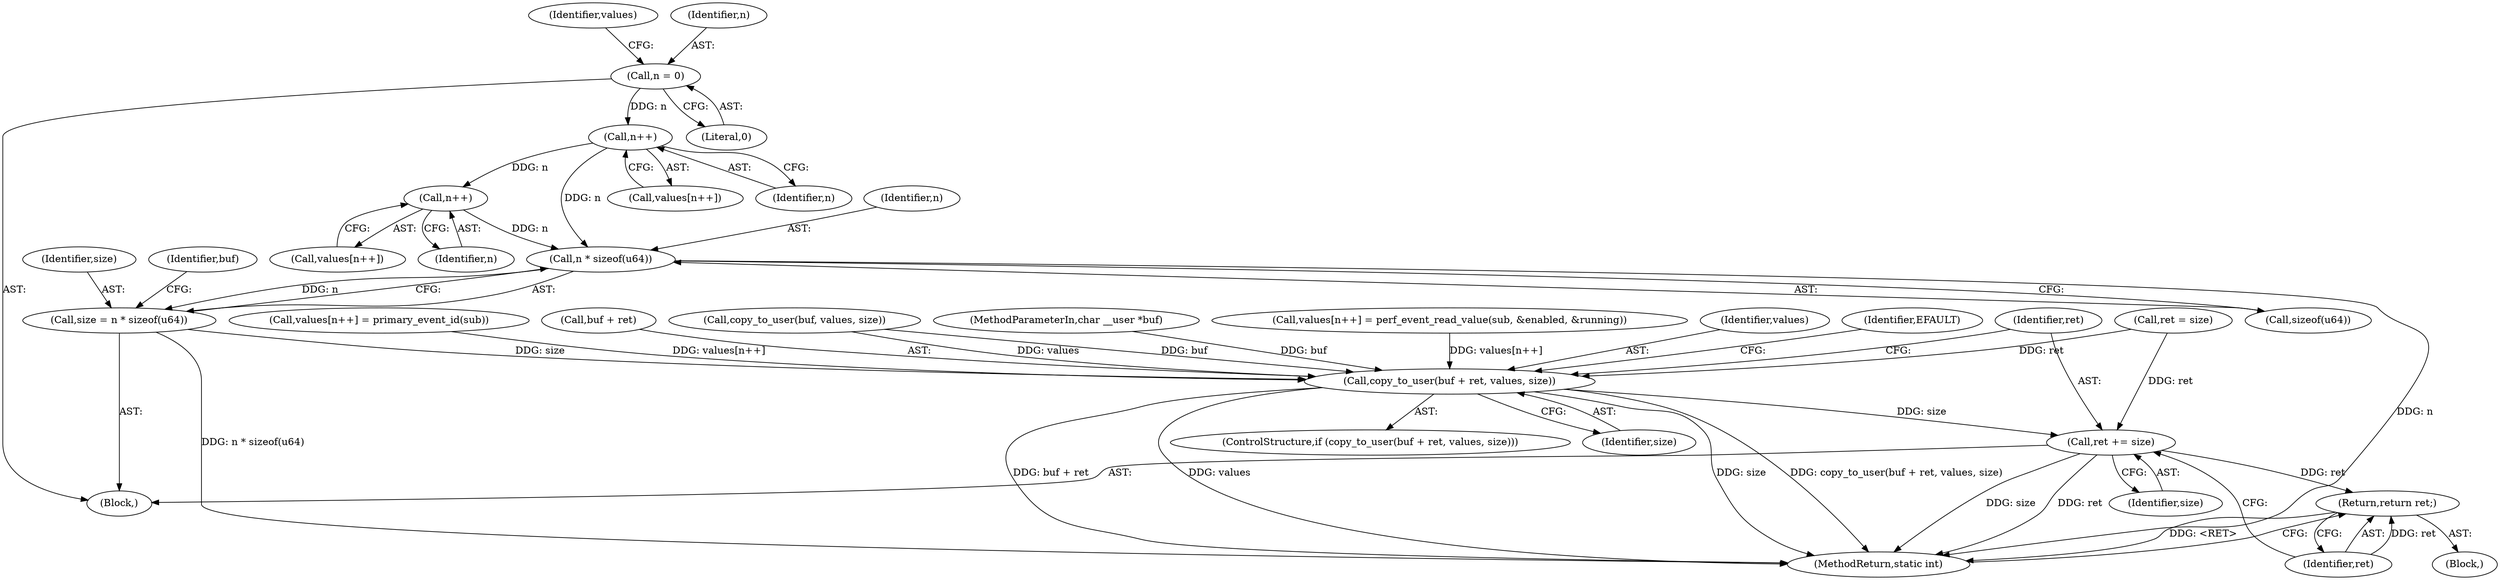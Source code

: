digraph "0_linux_f63a8daa5812afef4f06c962351687e1ff9ccb2b_4@API" {
"1000236" [label="(Call,n * sizeof(u64))"];
"1000215" [label="(Call,n++)"];
"1000209" [label="(Call,n = 0)"];
"1000230" [label="(Call,n++)"];
"1000234" [label="(Call,size = n * sizeof(u64))"];
"1000241" [label="(Call,copy_to_user(buf + ret, values, size))"];
"1000251" [label="(Call,ret += size)"];
"1000254" [label="(Return,return ret;)"];
"1000256" [label="(MethodReturn,static int)"];
"1000242" [label="(Call,buf + ret)"];
"1000241" [label="(Call,copy_to_user(buf + ret, values, size))"];
"1000209" [label="(Call,n = 0)"];
"1000240" [label="(ControlStructure,if (copy_to_user(buf + ret, values, size)))"];
"1000235" [label="(Identifier,size)"];
"1000212" [label="(Call,values[n++] = perf_event_read_value(sub, &enabled, &running))"];
"1000237" [label="(Identifier,n)"];
"1000236" [label="(Call,n * sizeof(u64))"];
"1000234" [label="(Call,size = n * sizeof(u64))"];
"1000245" [label="(Identifier,values)"];
"1000250" [label="(Identifier,EFAULT)"];
"1000230" [label="(Call,n++)"];
"1000243" [label="(Identifier,buf)"];
"1000253" [label="(Identifier,size)"];
"1000198" [label="(Call,copy_to_user(buf, values, size))"];
"1000214" [label="(Identifier,values)"];
"1000252" [label="(Identifier,ret)"];
"1000255" [label="(Identifier,ret)"];
"1000227" [label="(Call,values[n++] = primary_event_id(sub))"];
"1000208" [label="(Block,)"];
"1000254" [label="(Return,return ret;)"];
"1000211" [label="(Literal,0)"];
"1000238" [label="(Call,sizeof(u64))"];
"1000231" [label="(Identifier,n)"];
"1000213" [label="(Call,values[n++])"];
"1000215" [label="(Call,n++)"];
"1000246" [label="(Identifier,size)"];
"1000251" [label="(Call,ret += size)"];
"1000216" [label="(Identifier,n)"];
"1000205" [label="(Call,ret = size)"];
"1000104" [label="(Block,)"];
"1000103" [label="(MethodParameterIn,char __user *buf)"];
"1000210" [label="(Identifier,n)"];
"1000228" [label="(Call,values[n++])"];
"1000236" -> "1000234"  [label="AST: "];
"1000236" -> "1000238"  [label="CFG: "];
"1000237" -> "1000236"  [label="AST: "];
"1000238" -> "1000236"  [label="AST: "];
"1000234" -> "1000236"  [label="CFG: "];
"1000236" -> "1000256"  [label="DDG: n"];
"1000236" -> "1000234"  [label="DDG: n"];
"1000215" -> "1000236"  [label="DDG: n"];
"1000230" -> "1000236"  [label="DDG: n"];
"1000215" -> "1000213"  [label="AST: "];
"1000215" -> "1000216"  [label="CFG: "];
"1000216" -> "1000215"  [label="AST: "];
"1000213" -> "1000215"  [label="CFG: "];
"1000209" -> "1000215"  [label="DDG: n"];
"1000215" -> "1000230"  [label="DDG: n"];
"1000209" -> "1000208"  [label="AST: "];
"1000209" -> "1000211"  [label="CFG: "];
"1000210" -> "1000209"  [label="AST: "];
"1000211" -> "1000209"  [label="AST: "];
"1000214" -> "1000209"  [label="CFG: "];
"1000230" -> "1000228"  [label="AST: "];
"1000230" -> "1000231"  [label="CFG: "];
"1000231" -> "1000230"  [label="AST: "];
"1000228" -> "1000230"  [label="CFG: "];
"1000234" -> "1000208"  [label="AST: "];
"1000235" -> "1000234"  [label="AST: "];
"1000243" -> "1000234"  [label="CFG: "];
"1000234" -> "1000256"  [label="DDG: n * sizeof(u64)"];
"1000234" -> "1000241"  [label="DDG: size"];
"1000241" -> "1000240"  [label="AST: "];
"1000241" -> "1000246"  [label="CFG: "];
"1000242" -> "1000241"  [label="AST: "];
"1000245" -> "1000241"  [label="AST: "];
"1000246" -> "1000241"  [label="AST: "];
"1000250" -> "1000241"  [label="CFG: "];
"1000252" -> "1000241"  [label="CFG: "];
"1000241" -> "1000256"  [label="DDG: buf + ret"];
"1000241" -> "1000256"  [label="DDG: values"];
"1000241" -> "1000256"  [label="DDG: size"];
"1000241" -> "1000256"  [label="DDG: copy_to_user(buf + ret, values, size)"];
"1000198" -> "1000241"  [label="DDG: buf"];
"1000198" -> "1000241"  [label="DDG: values"];
"1000103" -> "1000241"  [label="DDG: buf"];
"1000205" -> "1000241"  [label="DDG: ret"];
"1000227" -> "1000241"  [label="DDG: values[n++]"];
"1000212" -> "1000241"  [label="DDG: values[n++]"];
"1000241" -> "1000251"  [label="DDG: size"];
"1000251" -> "1000208"  [label="AST: "];
"1000251" -> "1000253"  [label="CFG: "];
"1000252" -> "1000251"  [label="AST: "];
"1000253" -> "1000251"  [label="AST: "];
"1000255" -> "1000251"  [label="CFG: "];
"1000251" -> "1000256"  [label="DDG: size"];
"1000251" -> "1000256"  [label="DDG: ret"];
"1000205" -> "1000251"  [label="DDG: ret"];
"1000251" -> "1000254"  [label="DDG: ret"];
"1000254" -> "1000104"  [label="AST: "];
"1000254" -> "1000255"  [label="CFG: "];
"1000255" -> "1000254"  [label="AST: "];
"1000256" -> "1000254"  [label="CFG: "];
"1000254" -> "1000256"  [label="DDG: <RET>"];
"1000255" -> "1000254"  [label="DDG: ret"];
}
